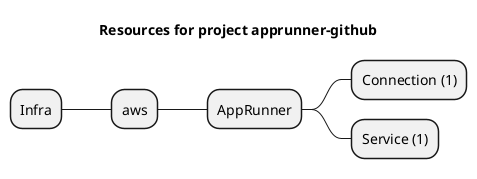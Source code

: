 @startmindmap
title Resources for project apprunner-github
skinparam monochrome true
+ Infra
++ aws
+++ AppRunner
++++ Connection (1)
++++ Service (1)
@endmindmap